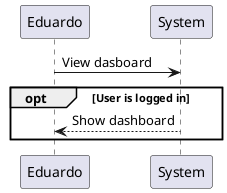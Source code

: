 @startuml
/'
Optional condition (like a simple if statement) can be represented using the "opt" keyword.
This is useful for scenarios where an action may or may not occur based on a condition.

NOTES:
opt is like a solo if statement but doesn't support else.
If I want to handle else then need to use alt.
I can use the else part but it is not recommended as part of best practices in UML.

'/
participant Eduardo
participant System

Eduardo -> System: View dasboard
opt User is logged in
  System --> Eduardo: Show dashboard
end opt

@enduml
